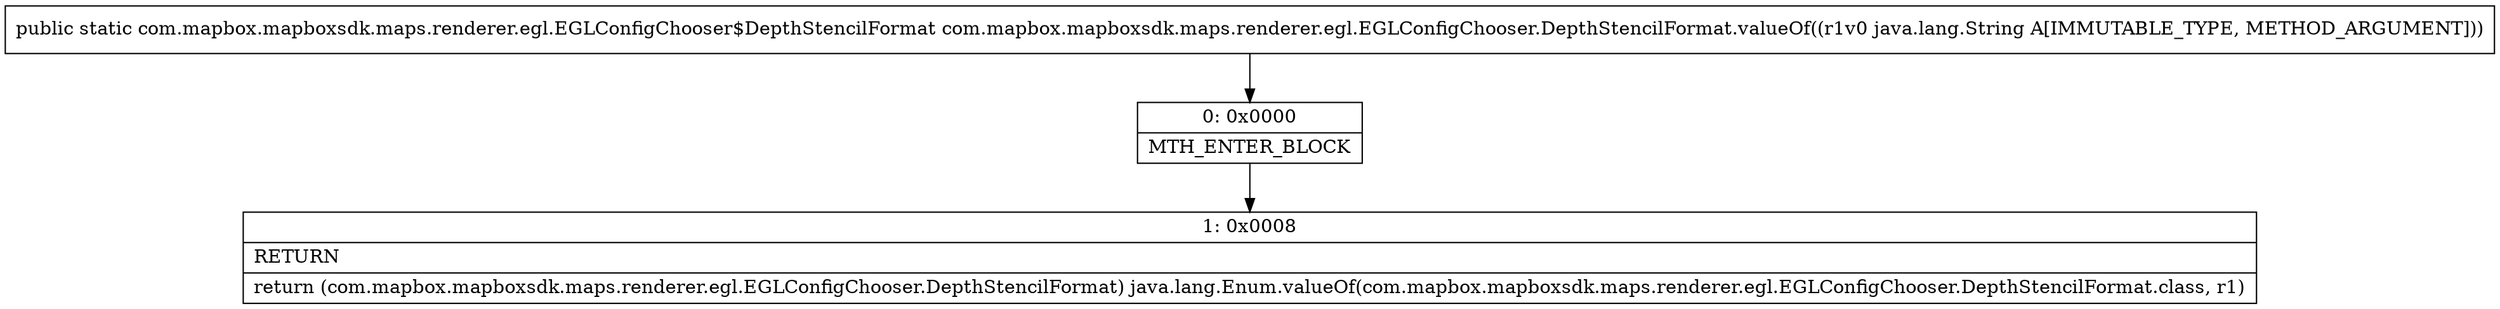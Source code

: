 digraph "CFG forcom.mapbox.mapboxsdk.maps.renderer.egl.EGLConfigChooser.DepthStencilFormat.valueOf(Ljava\/lang\/String;)Lcom\/mapbox\/mapboxsdk\/maps\/renderer\/egl\/EGLConfigChooser$DepthStencilFormat;" {
Node_0 [shape=record,label="{0\:\ 0x0000|MTH_ENTER_BLOCK\l}"];
Node_1 [shape=record,label="{1\:\ 0x0008|RETURN\l|return (com.mapbox.mapboxsdk.maps.renderer.egl.EGLConfigChooser.DepthStencilFormat) java.lang.Enum.valueOf(com.mapbox.mapboxsdk.maps.renderer.egl.EGLConfigChooser.DepthStencilFormat.class, r1)\l}"];
MethodNode[shape=record,label="{public static com.mapbox.mapboxsdk.maps.renderer.egl.EGLConfigChooser$DepthStencilFormat com.mapbox.mapboxsdk.maps.renderer.egl.EGLConfigChooser.DepthStencilFormat.valueOf((r1v0 java.lang.String A[IMMUTABLE_TYPE, METHOD_ARGUMENT])) }"];
MethodNode -> Node_0;
Node_0 -> Node_1;
}

